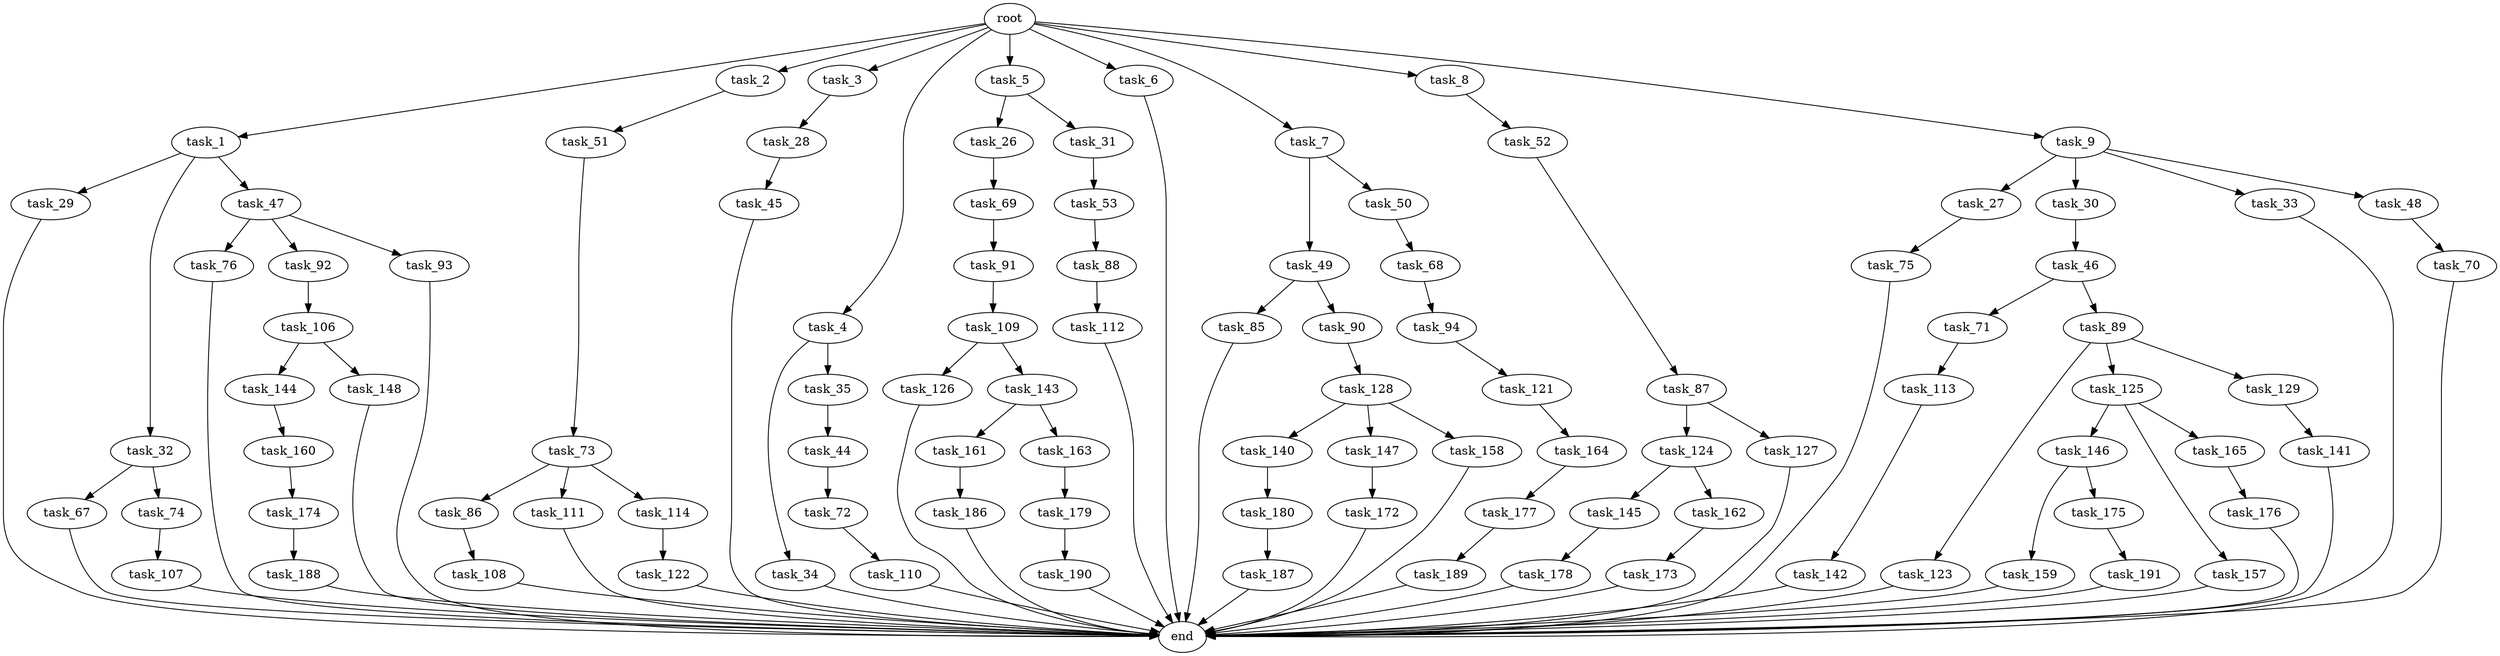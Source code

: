 digraph G {
  root [size="0.000000"];
  task_1 [size="10.240000"];
  task_2 [size="10.240000"];
  task_3 [size="10.240000"];
  task_4 [size="10.240000"];
  task_5 [size="10.240000"];
  task_6 [size="10.240000"];
  task_7 [size="10.240000"];
  task_8 [size="10.240000"];
  task_9 [size="10.240000"];
  task_26 [size="2147483648.000000"];
  task_27 [size="1374389534.720000"];
  task_28 [size="1374389534.720000"];
  task_29 [size="773094113.280000"];
  task_30 [size="1374389534.720000"];
  task_31 [size="2147483648.000000"];
  task_32 [size="773094113.280000"];
  task_33 [size="1374389534.720000"];
  task_34 [size="6957847019.520000"];
  task_35 [size="6957847019.520000"];
  task_44 [size="773094113.280000"];
  task_45 [size="6957847019.520000"];
  task_46 [size="8589934592.000000"];
  task_47 [size="773094113.280000"];
  task_48 [size="1374389534.720000"];
  task_49 [size="773094113.280000"];
  task_50 [size="773094113.280000"];
  task_51 [size="2147483648.000000"];
  task_52 [size="5497558138.880000"];
  task_53 [size="6957847019.520000"];
  task_67 [size="2147483648.000000"];
  task_68 [size="1374389534.720000"];
  task_69 [size="2147483648.000000"];
  task_70 [size="343597383.680000"];
  task_71 [size="4209067950.080000"];
  task_72 [size="343597383.680000"];
  task_73 [size="773094113.280000"];
  task_74 [size="2147483648.000000"];
  task_75 [size="8589934592.000000"];
  task_76 [size="343597383.680000"];
  task_85 [size="8589934592.000000"];
  task_86 [size="773094113.280000"];
  task_87 [size="773094113.280000"];
  task_88 [size="773094113.280000"];
  task_89 [size="4209067950.080000"];
  task_90 [size="8589934592.000000"];
  task_91 [size="6957847019.520000"];
  task_92 [size="343597383.680000"];
  task_93 [size="343597383.680000"];
  task_94 [size="4209067950.080000"];
  task_106 [size="3092376453.120000"];
  task_107 [size="773094113.280000"];
  task_108 [size="3092376453.120000"];
  task_109 [size="6957847019.520000"];
  task_110 [size="8589934592.000000"];
  task_111 [size="773094113.280000"];
  task_112 [size="773094113.280000"];
  task_113 [size="3092376453.120000"];
  task_114 [size="773094113.280000"];
  task_121 [size="3092376453.120000"];
  task_122 [size="4209067950.080000"];
  task_123 [size="4209067950.080000"];
  task_124 [size="773094113.280000"];
  task_125 [size="4209067950.080000"];
  task_126 [size="4209067950.080000"];
  task_127 [size="773094113.280000"];
  task_128 [size="5497558138.880000"];
  task_129 [size="4209067950.080000"];
  task_140 [size="5497558138.880000"];
  task_141 [size="343597383.680000"];
  task_142 [size="1374389534.720000"];
  task_143 [size="4209067950.080000"];
  task_144 [size="4209067950.080000"];
  task_145 [size="773094113.280000"];
  task_146 [size="6957847019.520000"];
  task_147 [size="5497558138.880000"];
  task_148 [size="4209067950.080000"];
  task_157 [size="6957847019.520000"];
  task_158 [size="5497558138.880000"];
  task_159 [size="343597383.680000"];
  task_160 [size="3092376453.120000"];
  task_161 [size="5497558138.880000"];
  task_162 [size="773094113.280000"];
  task_163 [size="5497558138.880000"];
  task_164 [size="3092376453.120000"];
  task_165 [size="6957847019.520000"];
  task_172 [size="5497558138.880000"];
  task_173 [size="6957847019.520000"];
  task_174 [size="6957847019.520000"];
  task_175 [size="343597383.680000"];
  task_176 [size="8589934592.000000"];
  task_177 [size="773094113.280000"];
  task_178 [size="773094113.280000"];
  task_179 [size="5497558138.880000"];
  task_180 [size="8589934592.000000"];
  task_186 [size="2147483648.000000"];
  task_187 [size="4209067950.080000"];
  task_188 [size="8589934592.000000"];
  task_189 [size="2147483648.000000"];
  task_190 [size="6957847019.520000"];
  task_191 [size="4209067950.080000"];
  end [size="0.000000"];

  root -> task_1 [size="1.000000"];
  root -> task_2 [size="1.000000"];
  root -> task_3 [size="1.000000"];
  root -> task_4 [size="1.000000"];
  root -> task_5 [size="1.000000"];
  root -> task_6 [size="1.000000"];
  root -> task_7 [size="1.000000"];
  root -> task_8 [size="1.000000"];
  root -> task_9 [size="1.000000"];
  task_1 -> task_29 [size="75497472.000000"];
  task_1 -> task_32 [size="75497472.000000"];
  task_1 -> task_47 [size="75497472.000000"];
  task_2 -> task_51 [size="209715200.000000"];
  task_3 -> task_28 [size="134217728.000000"];
  task_4 -> task_34 [size="679477248.000000"];
  task_4 -> task_35 [size="679477248.000000"];
  task_5 -> task_26 [size="209715200.000000"];
  task_5 -> task_31 [size="209715200.000000"];
  task_6 -> end [size="1.000000"];
  task_7 -> task_49 [size="75497472.000000"];
  task_7 -> task_50 [size="75497472.000000"];
  task_8 -> task_52 [size="536870912.000000"];
  task_9 -> task_27 [size="134217728.000000"];
  task_9 -> task_30 [size="134217728.000000"];
  task_9 -> task_33 [size="134217728.000000"];
  task_9 -> task_48 [size="134217728.000000"];
  task_26 -> task_69 [size="209715200.000000"];
  task_27 -> task_75 [size="838860800.000000"];
  task_28 -> task_45 [size="679477248.000000"];
  task_29 -> end [size="1.000000"];
  task_30 -> task_46 [size="838860800.000000"];
  task_31 -> task_53 [size="679477248.000000"];
  task_32 -> task_67 [size="209715200.000000"];
  task_32 -> task_74 [size="209715200.000000"];
  task_33 -> end [size="1.000000"];
  task_34 -> end [size="1.000000"];
  task_35 -> task_44 [size="75497472.000000"];
  task_44 -> task_72 [size="33554432.000000"];
  task_45 -> end [size="1.000000"];
  task_46 -> task_71 [size="411041792.000000"];
  task_46 -> task_89 [size="411041792.000000"];
  task_47 -> task_76 [size="33554432.000000"];
  task_47 -> task_92 [size="33554432.000000"];
  task_47 -> task_93 [size="33554432.000000"];
  task_48 -> task_70 [size="33554432.000000"];
  task_49 -> task_85 [size="838860800.000000"];
  task_49 -> task_90 [size="838860800.000000"];
  task_50 -> task_68 [size="134217728.000000"];
  task_51 -> task_73 [size="75497472.000000"];
  task_52 -> task_87 [size="75497472.000000"];
  task_53 -> task_88 [size="75497472.000000"];
  task_67 -> end [size="1.000000"];
  task_68 -> task_94 [size="411041792.000000"];
  task_69 -> task_91 [size="679477248.000000"];
  task_70 -> end [size="1.000000"];
  task_71 -> task_113 [size="301989888.000000"];
  task_72 -> task_110 [size="838860800.000000"];
  task_73 -> task_86 [size="75497472.000000"];
  task_73 -> task_111 [size="75497472.000000"];
  task_73 -> task_114 [size="75497472.000000"];
  task_74 -> task_107 [size="75497472.000000"];
  task_75 -> end [size="1.000000"];
  task_76 -> end [size="1.000000"];
  task_85 -> end [size="1.000000"];
  task_86 -> task_108 [size="301989888.000000"];
  task_87 -> task_124 [size="75497472.000000"];
  task_87 -> task_127 [size="75497472.000000"];
  task_88 -> task_112 [size="75497472.000000"];
  task_89 -> task_123 [size="411041792.000000"];
  task_89 -> task_125 [size="411041792.000000"];
  task_89 -> task_129 [size="411041792.000000"];
  task_90 -> task_128 [size="536870912.000000"];
  task_91 -> task_109 [size="679477248.000000"];
  task_92 -> task_106 [size="301989888.000000"];
  task_93 -> end [size="1.000000"];
  task_94 -> task_121 [size="301989888.000000"];
  task_106 -> task_144 [size="411041792.000000"];
  task_106 -> task_148 [size="411041792.000000"];
  task_107 -> end [size="1.000000"];
  task_108 -> end [size="1.000000"];
  task_109 -> task_126 [size="411041792.000000"];
  task_109 -> task_143 [size="411041792.000000"];
  task_110 -> end [size="1.000000"];
  task_111 -> end [size="1.000000"];
  task_112 -> end [size="1.000000"];
  task_113 -> task_142 [size="134217728.000000"];
  task_114 -> task_122 [size="411041792.000000"];
  task_121 -> task_164 [size="301989888.000000"];
  task_122 -> end [size="1.000000"];
  task_123 -> end [size="1.000000"];
  task_124 -> task_145 [size="75497472.000000"];
  task_124 -> task_162 [size="75497472.000000"];
  task_125 -> task_146 [size="679477248.000000"];
  task_125 -> task_157 [size="679477248.000000"];
  task_125 -> task_165 [size="679477248.000000"];
  task_126 -> end [size="1.000000"];
  task_127 -> end [size="1.000000"];
  task_128 -> task_140 [size="536870912.000000"];
  task_128 -> task_147 [size="536870912.000000"];
  task_128 -> task_158 [size="536870912.000000"];
  task_129 -> task_141 [size="33554432.000000"];
  task_140 -> task_180 [size="838860800.000000"];
  task_141 -> end [size="1.000000"];
  task_142 -> end [size="1.000000"];
  task_143 -> task_161 [size="536870912.000000"];
  task_143 -> task_163 [size="536870912.000000"];
  task_144 -> task_160 [size="301989888.000000"];
  task_145 -> task_178 [size="75497472.000000"];
  task_146 -> task_159 [size="33554432.000000"];
  task_146 -> task_175 [size="33554432.000000"];
  task_147 -> task_172 [size="536870912.000000"];
  task_148 -> end [size="1.000000"];
  task_157 -> end [size="1.000000"];
  task_158 -> end [size="1.000000"];
  task_159 -> end [size="1.000000"];
  task_160 -> task_174 [size="679477248.000000"];
  task_161 -> task_186 [size="209715200.000000"];
  task_162 -> task_173 [size="679477248.000000"];
  task_163 -> task_179 [size="536870912.000000"];
  task_164 -> task_177 [size="75497472.000000"];
  task_165 -> task_176 [size="838860800.000000"];
  task_172 -> end [size="1.000000"];
  task_173 -> end [size="1.000000"];
  task_174 -> task_188 [size="838860800.000000"];
  task_175 -> task_191 [size="411041792.000000"];
  task_176 -> end [size="1.000000"];
  task_177 -> task_189 [size="209715200.000000"];
  task_178 -> end [size="1.000000"];
  task_179 -> task_190 [size="679477248.000000"];
  task_180 -> task_187 [size="411041792.000000"];
  task_186 -> end [size="1.000000"];
  task_187 -> end [size="1.000000"];
  task_188 -> end [size="1.000000"];
  task_189 -> end [size="1.000000"];
  task_190 -> end [size="1.000000"];
  task_191 -> end [size="1.000000"];
}
